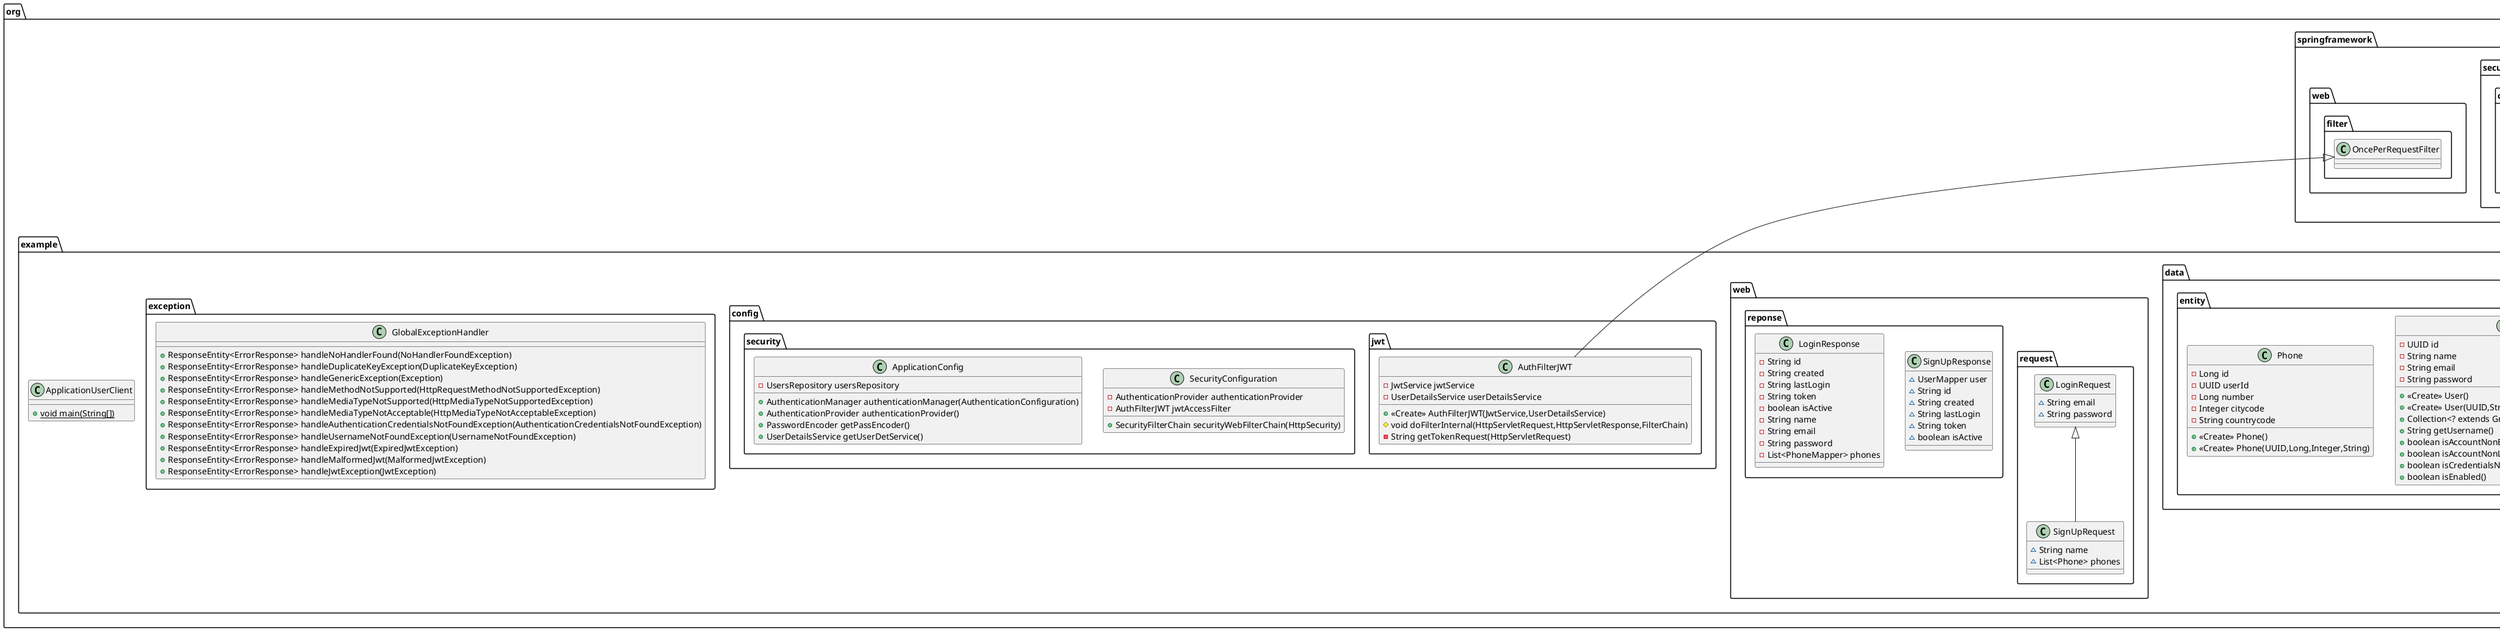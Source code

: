 @startuml
class org.example.service.AuthService {
- PasswordEncoder passwordEncoder
- UsersRepository usersRepository
- PhonesRepository phonesRepository
- AuthenticationManager authManager
- JwtService jwtService
+ <<Create>> AuthService(PasswordEncoder,UsersRepository,PhonesRepository,AuthenticationManager,JwtService)
+ SignUpResponse signUp(SignUpRequest)
+ LoginResponse login(LoginRequest,String)
- SignUpResponse assemblerObjectSignUp(User,List<Phone>)
- LoginResponse assemblerObjectLogin(User,List<Phone>)
- UserMapper userMapperMethod(User,List<Phone>)
# boolean verificationToken(String,String)
}


enum org.example.shared.enums.RolePermissions {
+  ADMIN
+  USER
}

class org.example.service.JwtService {
~ String secret
+ String generateToken(User)
~ String getToken(Map<String,Object>,User)
+ String getUsernameFromToken(String)
+ String getIdFromToken(String)
+ boolean isTokenValid(String,UserDetails)
- Claims getAllClaims(String)
- Key getKey()
+ T getClaim(String,Function<Claims,T>)
- Date getExpiration(String)
- boolean isTokenExpired(String)
}
note left of org.example.service.JwtService::secret
this is a bad practice, only for this time I use.
end note


class org.example.controller.AuthController {
- AuthService authService
- ValidationsService validationsService
+ ResponseEntity<LoginResponse> login(LoginRequest,String)
+ ResponseEntity<SignUpResponse> signUp(SignUpRequest)
}


class org.example.data.mappers.PhoneMapper {
~ Long number
~ Integer citycode
~ String countrycode
}

class org.example.web.request.SignUpRequest {
~ String name
~ List<Phone> phones
}

class org.example.config.jwt.AuthFilterJWT {
- JwtService jwtService
- UserDetailsService userDetailsService
+ <<Create>> AuthFilterJWT(JwtService,UserDetailsService)
# void doFilterInternal(HttpServletRequest,HttpServletResponse,FilterChain)
- String getTokenRequest(HttpServletRequest)
}


interface org.example.data.repository.UsersRepository {
~ Optional<User> findByEmailContainingIgnoreCase(String)
~ Optional<User> findByIdAndEmail(UUID,String)
~ boolean existsById(UUID)
}

class org.example.web.request.LoginRequest {
~ String email
~ String password
}

class org.example.web.reponse.SignUpResponse {
~ UserMapper user
~ String id
~ String created
~ String lastLogin
~ String token
~ boolean isActive
}

class org.example.ApplicationUserClient {
+ {static} void main(String[])
}

class org.example.data.entity.User {
- UUID id
- String name
- String email
- String password
+ <<Create>> User()
+ <<Create>> User(UUID,String,String,String)
+ Collection<? extends GrantedAuthority> getAuthorities()
+ String getUsername()
+ boolean isAccountNonExpired()
+ boolean isAccountNonLocked()
+ boolean isCredentialsNonExpired()
+ boolean isEnabled()
}


class org.example.data.mappers.UserMapper {
~ String id
~ String name
~ String email
~ String password
~ List<PhoneMapper> phones
}

class org.example.shared.ErrorResponse {
- LocalDateTime timestamp
- int code
- String detail
+ <<Create>> ErrorResponse(LocalDateTime,int,String)
}


class org.example.data.entity.Phone {
- Long id
- UUID userId
- Long number
- Integer citycode
- String countrycode
+ <<Create>> Phone()
+ <<Create>> Phone(UUID,Long,Integer,String)
}


class org.example.web.reponse.LoginResponse {
- String id
- String created
- String lastLogin
- String token
- boolean isActive
- String name
- String email
- String password
- List<PhoneMapper> phones
}

class org.example.exception.GlobalExceptionHandler {
+ ResponseEntity<ErrorResponse> handleNoHandlerFound(NoHandlerFoundException)
+ ResponseEntity<ErrorResponse> handleDuplicateKeyException(DuplicateKeyException)
+ ResponseEntity<ErrorResponse> handleGenericException(Exception)
+ ResponseEntity<ErrorResponse> handleMethodNotSupported(HttpRequestMethodNotSupportedException)
+ ResponseEntity<ErrorResponse> handleMediaTypeNotSupported(HttpMediaTypeNotSupportedException)
+ ResponseEntity<ErrorResponse> handleMediaTypeNotAcceptable(HttpMediaTypeNotAcceptableException)
+ ResponseEntity<ErrorResponse> handleAuthenticationCredentialsNotFoundException(AuthenticationCredentialsNotFoundException)
+ ResponseEntity<ErrorResponse> handleUsernameNotFoundException(UsernameNotFoundException)
+ ResponseEntity<ErrorResponse> handleExpiredJwt(ExpiredJwtException)
+ ResponseEntity<ErrorResponse> handleMalformedJwt(MalformedJwtException)
+ ResponseEntity<ErrorResponse> handleJwtException(JwtException)
}

class org.example.config.security.SecurityConfiguration {
- AuthenticationProvider authenticationProvider
- AuthFilterJWT jwtAccessFilter
+ SecurityFilterChain securityWebFilterChain(HttpSecurity)
}


class org.example.config.security.ApplicationConfig {
- UsersRepository usersRepository
+ AuthenticationManager authenticationManager(AuthenticationConfiguration)
+ AuthenticationProvider authenticationProvider()
+ PasswordEncoder getPassEncoder()
+ UserDetailsService getUserDetService()
}


interface org.example.data.repository.PhonesRepository {
~ Optional<Phone> findByUserId(UUID)
~ List<Object> findAllByUserId(UUID)
}

class org.example.service.ValidationsService {
~ Pattern mailPattern
~ Pattern pssPattern
+ String validationParams(String,String)
}




org.example.web.request.LoginRequest <|-- org.example.web.request.SignUpRequest
org.springframework.web.filter.OncePerRequestFilter <|-- org.example.config.jwt.AuthFilterJWT
org.springframework.data.jpa.repository.JpaRepository <|-- org.example.data.repository.UsersRepository
org.springframework.security.core.userdetails.UserDetails <|.. org.example.data.entity.User
org.springframework.data.jpa.repository.JpaRepository <|-- org.example.data.repository.PhonesRepository
@enduml